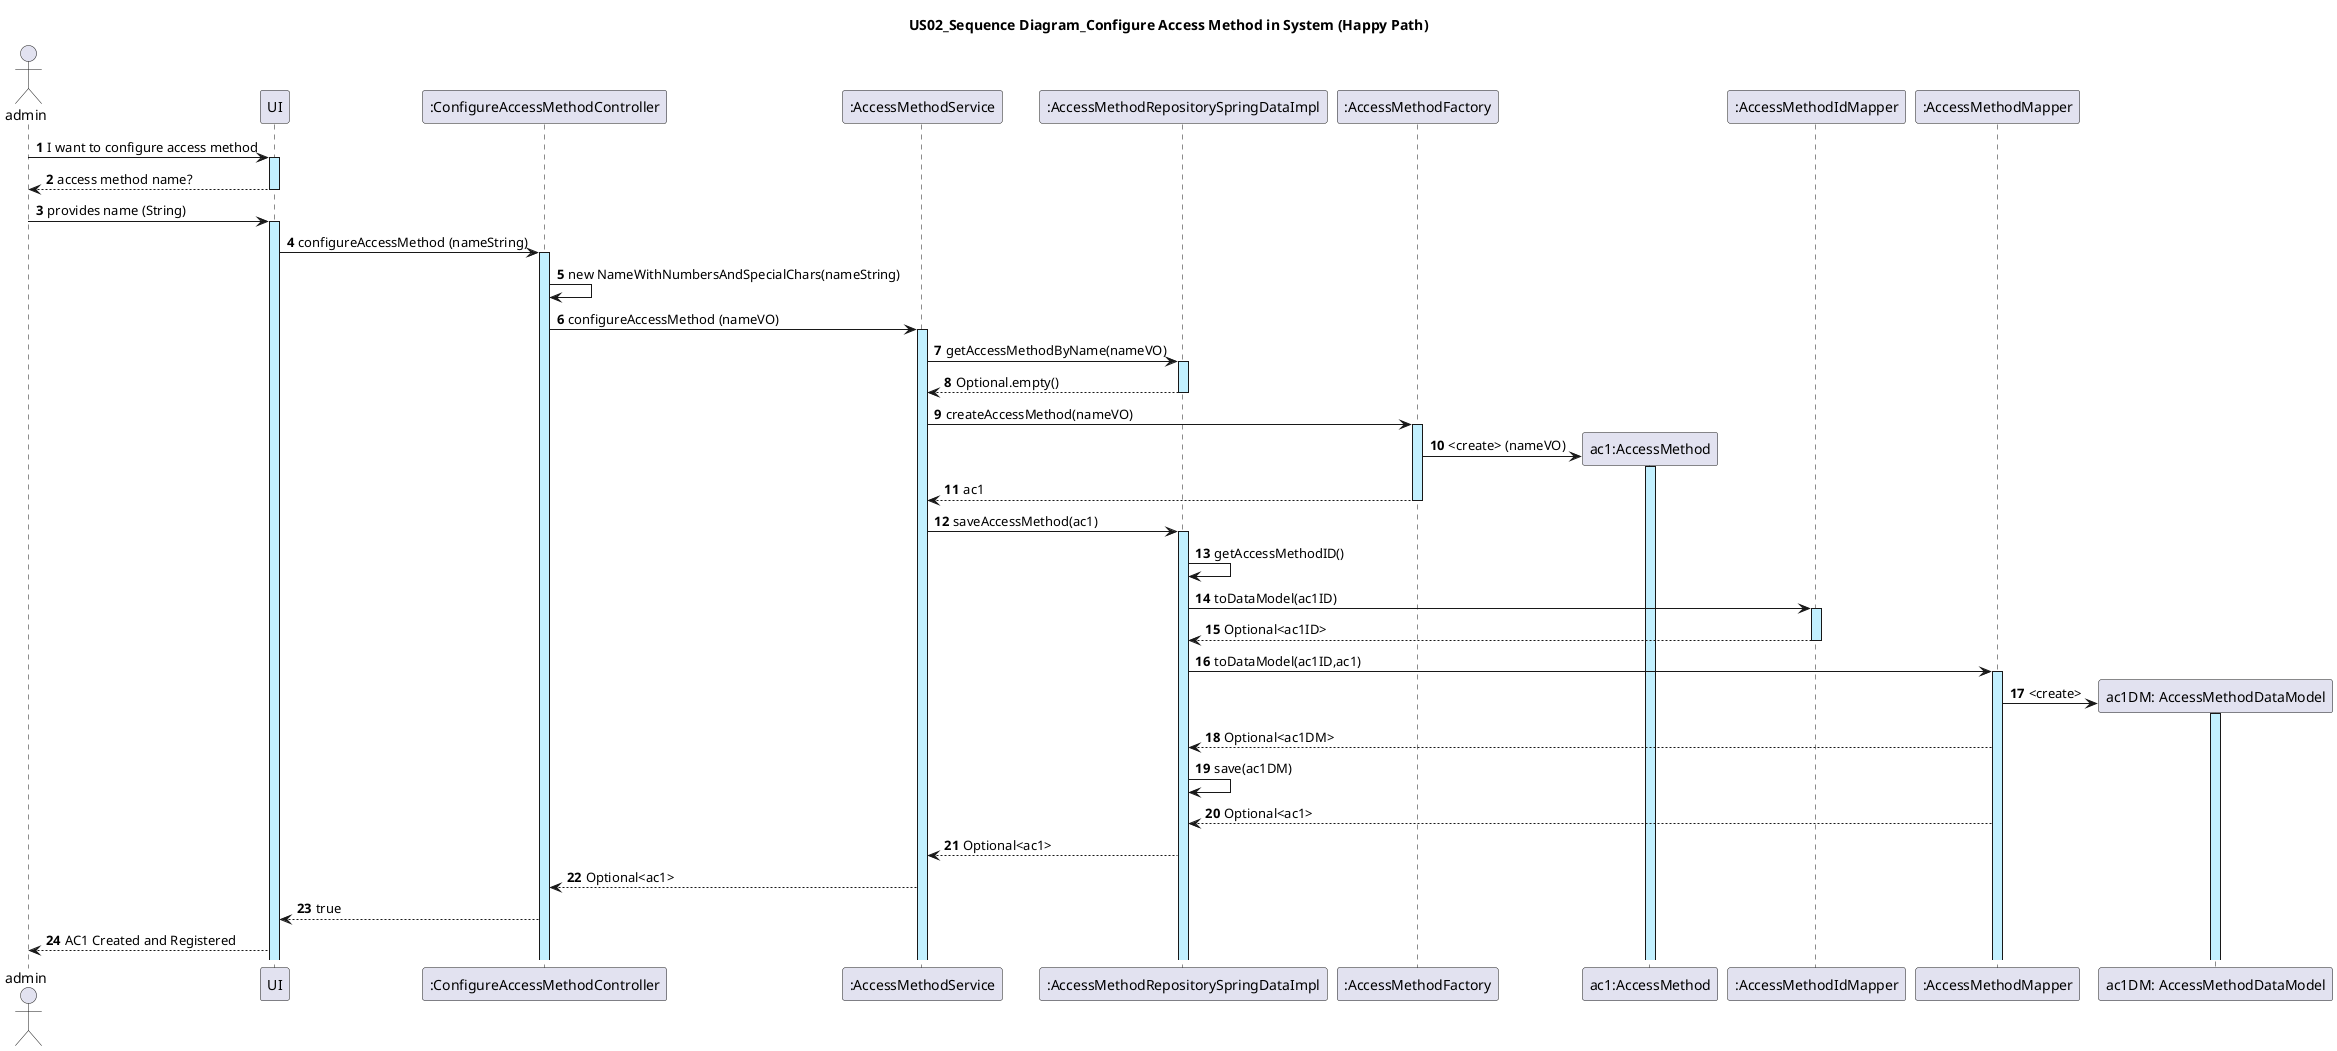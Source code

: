 @startuml
actor admin
autonumber

title: US02_Sequence Diagram_Configure Access Method in System (Happy Path)

admin -> UI ++ #application : I want to configure access method
UI --> admin -- : access method name?
admin -> UI ++ #application :provides name (String)
    UI -> ":ConfigureAccessMethodController" as ConfigureAccessMethodController ++ #application : configureAccessMethod (nameString)

ConfigureAccessMethodController -> ConfigureAccessMethodController: new NameWithNumbersAndSpecialChars(nameString)

ConfigureAccessMethodController -> ":AccessMethodService" ++ #application : configureAccessMethod (nameVO)
":AccessMethodService" -> ":AccessMethodRepositorySpringDataImpl" ++ #application:  getAccessMethodByName(nameVO)
":AccessMethodRepositorySpringDataImpl" --> ":AccessMethodService" -- #application: Optional.empty()
":AccessMethodService" -> ":AccessMethodFactory" as AccessMethodFactory ++ #application: createAccessMethod(nameVO)
create "ac1:AccessMethod" as AccessMethod
AccessMethodFactory -> AccessMethod  ++ #application  : <create> (nameVO)
AccessMethodFactory --> ":AccessMethodService" -- : ac1
":AccessMethodService" -> ":AccessMethodRepositorySpringDataImpl" ++ #application: saveAccessMethod(ac1)
":AccessMethodRepositorySpringDataImpl" -> ":AccessMethodRepositorySpringDataImpl": getAccessMethodID()
":AccessMethodRepositorySpringDataImpl" -> ":AccessMethodIdMapper" ++ #application: toDataModel(ac1ID)
":AccessMethodIdMapper" --> ":AccessMethodRepositorySpringDataImpl" --: Optional<ac1ID>
":AccessMethodRepositorySpringDataImpl" -> ":AccessMethodMapper" ++ #application: toDataModel(ac1ID,ac1)
create "ac1DM: AccessMethodDataModel" as AccessMethodDataModel
":AccessMethodMapper" -> AccessMethodDataModel ++ #application: <create>
":AccessMethodMapper" --> ":AccessMethodRepositorySpringDataImpl": Optional<ac1DM>
":AccessMethodRepositorySpringDataImpl" -> ":AccessMethodRepositorySpringDataImpl": save(ac1DM)
":AccessMethodMapper" --> ":AccessMethodRepositorySpringDataImpl": Optional<ac1>
":AccessMethodRepositorySpringDataImpl" --> ":AccessMethodService": Optional<ac1>
":AccessMethodService" --> ConfigureAccessMethodController: Optional<ac1>
ConfigureAccessMethodController --> UI: true
UI --> admin: AC1 Created and Registered
@enduml